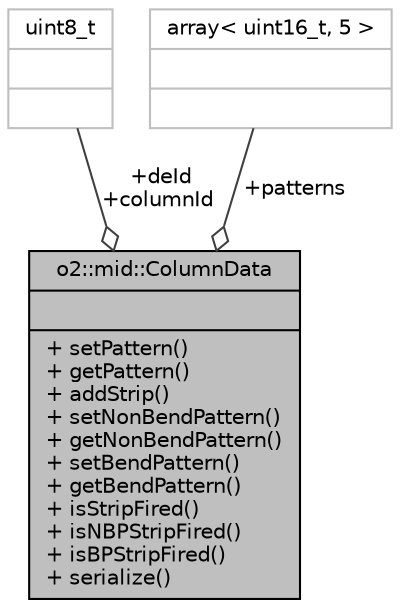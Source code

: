 digraph "o2::mid::ColumnData"
{
 // INTERACTIVE_SVG=YES
  bgcolor="transparent";
  edge [fontname="Helvetica",fontsize="10",labelfontname="Helvetica",labelfontsize="10"];
  node [fontname="Helvetica",fontsize="10",shape=record];
  Node1 [label="{o2::mid::ColumnData\n||+ setPattern()\l+ getPattern()\l+ addStrip()\l+ setNonBendPattern()\l+ getNonBendPattern()\l+ setBendPattern()\l+ getBendPattern()\l+ isStripFired()\l+ isNBPStripFired()\l+ isBPStripFired()\l+ serialize()\l}",height=0.2,width=0.4,color="black", fillcolor="grey75", style="filled" fontcolor="black"];
  Node2 -> Node1 [color="grey25",fontsize="10",style="solid",label=" +deId\n+columnId" ,arrowhead="odiamond",fontname="Helvetica"];
  Node2 [label="{uint8_t\n||}",height=0.2,width=0.4,color="grey75"];
  Node3 -> Node1 [color="grey25",fontsize="10",style="solid",label=" +patterns" ,arrowhead="odiamond",fontname="Helvetica"];
  Node3 [label="{array\< uint16_t, 5 \>\n||}",height=0.2,width=0.4,color="grey75"];
}
